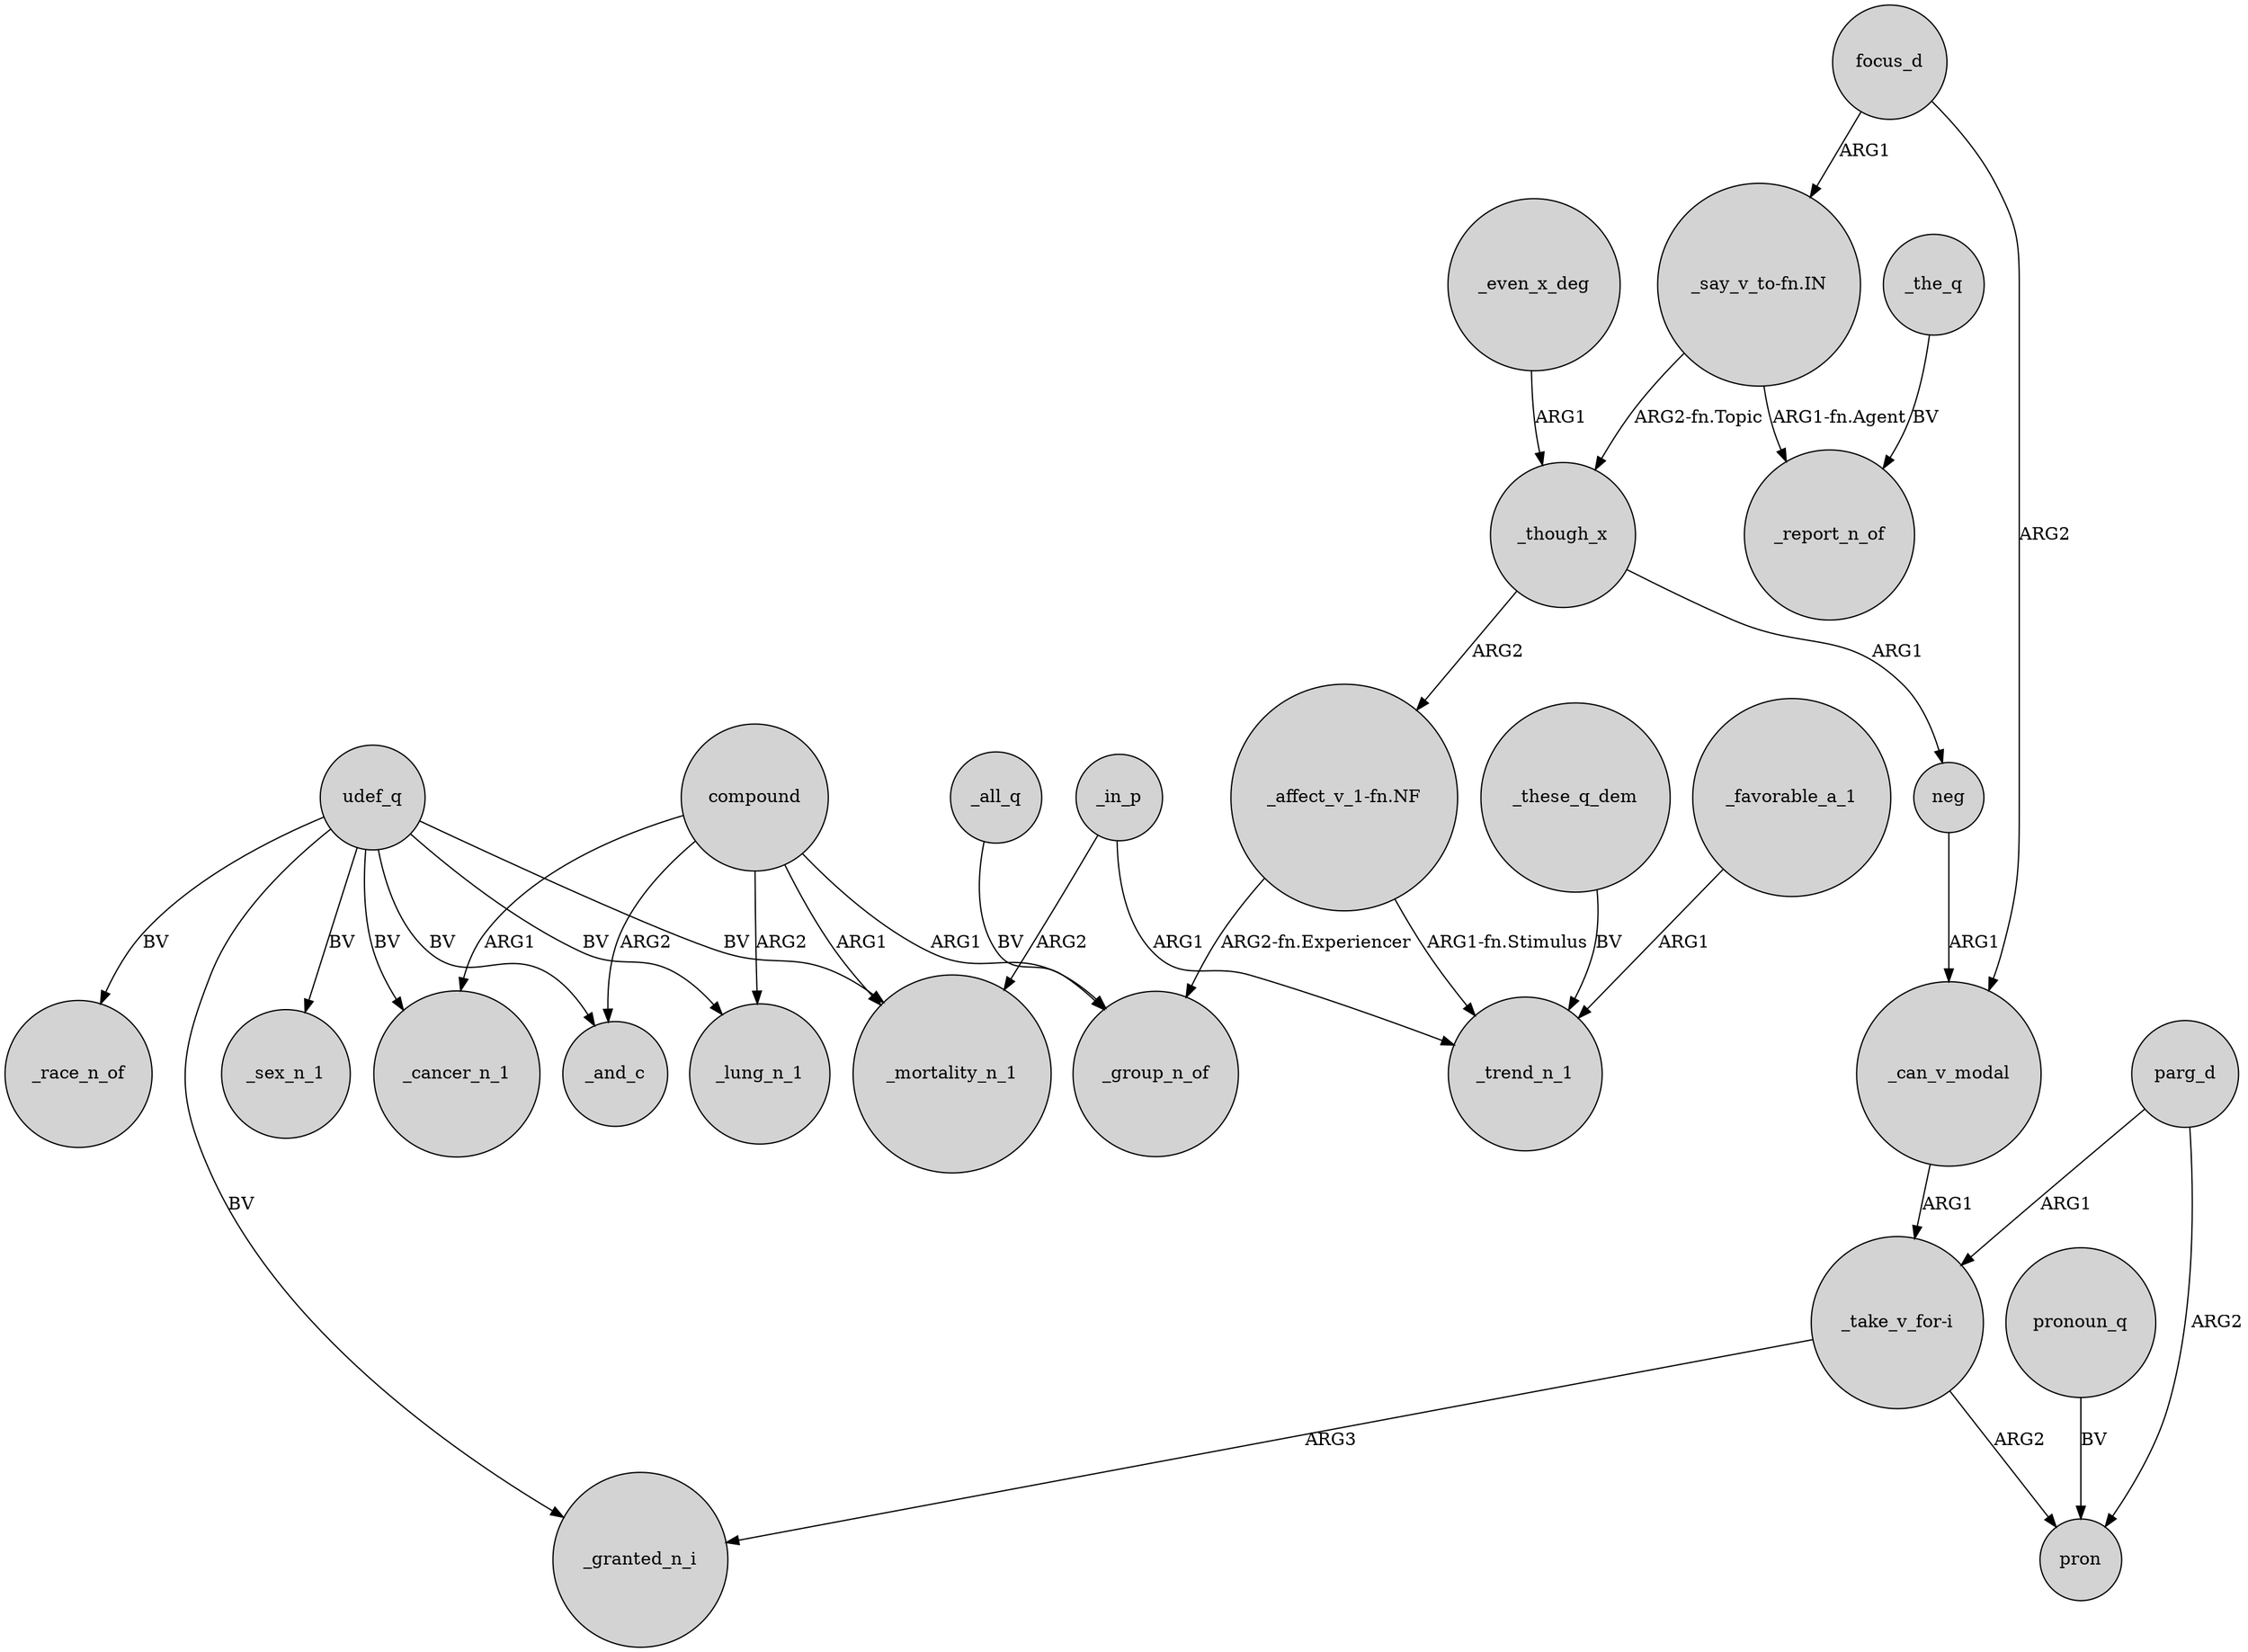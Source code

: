 digraph {
	node [shape=circle style=filled]
	udef_q -> _lung_n_1 [label=BV]
	_in_p -> _trend_n_1 [label=ARG1]
	_though_x -> neg [label=ARG1]
	udef_q -> _cancer_n_1 [label=BV]
	_all_q -> _group_n_of [label=BV]
	udef_q -> _race_n_of [label=BV]
	"_say_v_to-fn.IN" -> _report_n_of [label="ARG1-fn.Agent"]
	"_take_v_for-i" -> _granted_n_i [label=ARG3]
	"_affect_v_1-fn.NF" -> _group_n_of [label="ARG2-fn.Experiencer"]
	"_affect_v_1-fn.NF" -> _trend_n_1 [label="ARG1-fn.Stimulus"]
	udef_q -> _granted_n_i [label=BV]
	_even_x_deg -> _though_x [label=ARG1]
	_favorable_a_1 -> _trend_n_1 [label=ARG1]
	_in_p -> _mortality_n_1 [label=ARG2]
	compound -> _cancer_n_1 [label=ARG1]
	_though_x -> "_affect_v_1-fn.NF" [label=ARG2]
	parg_d -> pron [label=ARG2]
	"_take_v_for-i" -> pron [label=ARG2]
	pronoun_q -> pron [label=BV]
	compound -> _and_c [label=ARG2]
	udef_q -> _sex_n_1 [label=BV]
	_the_q -> _report_n_of [label=BV]
	udef_q -> _mortality_n_1 [label=BV]
	"_say_v_to-fn.IN" -> _though_x [label="ARG2-fn.Topic"]
	_can_v_modal -> "_take_v_for-i" [label=ARG1]
	compound -> _lung_n_1 [label=ARG2]
	parg_d -> "_take_v_for-i" [label=ARG1]
	compound -> _mortality_n_1 [label=ARG1]
	udef_q -> _and_c [label=BV]
	_these_q_dem -> _trend_n_1 [label=BV]
	focus_d -> _can_v_modal [label=ARG2]
	compound -> _group_n_of [label=ARG1]
	neg -> _can_v_modal [label=ARG1]
	focus_d -> "_say_v_to-fn.IN" [label=ARG1]
}
